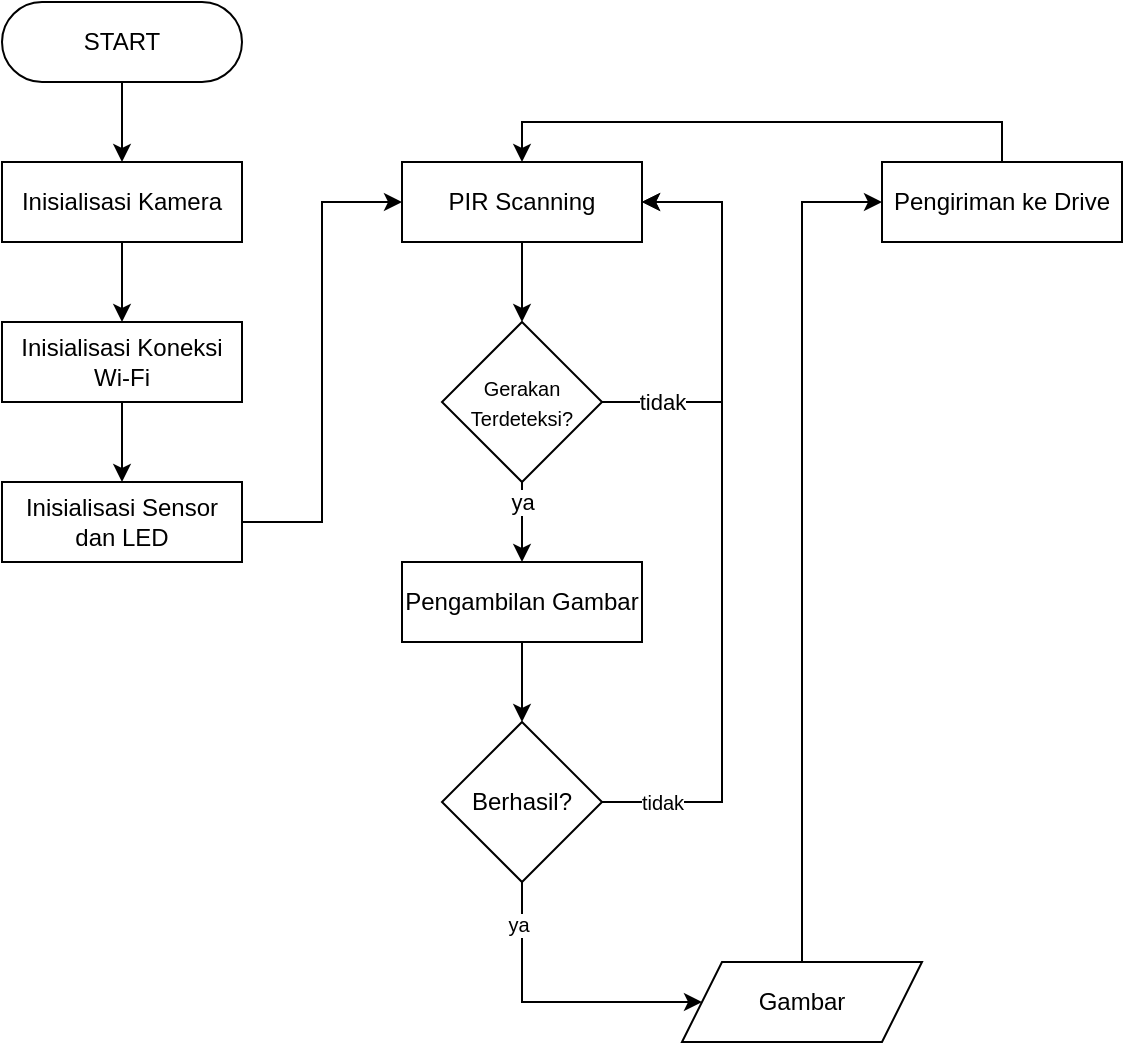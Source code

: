 <mxfile version="20.7.4" type="github">
  <diagram id="C5RBs43oDa-KdzZeNtuy" name="Page-1">
    <mxGraphModel dx="793" dy="450" grid="1" gridSize="10" guides="1" tooltips="1" connect="1" arrows="1" fold="1" page="1" pageScale="1" pageWidth="827" pageHeight="1169" math="0" shadow="0">
      <root>
        <mxCell id="WIyWlLk6GJQsqaUBKTNV-0" />
        <mxCell id="WIyWlLk6GJQsqaUBKTNV-1" parent="WIyWlLk6GJQsqaUBKTNV-0" />
        <mxCell id="om2A2FQE9H7rPmiQ33NH-1" style="edgeStyle=orthogonalEdgeStyle;rounded=0;orthogonalLoop=1;jettySize=auto;html=1;entryX=0.5;entryY=0;entryDx=0;entryDy=0;" edge="1" parent="WIyWlLk6GJQsqaUBKTNV-1" source="WIyWlLk6GJQsqaUBKTNV-3" target="om2A2FQE9H7rPmiQ33NH-0">
          <mxGeometry relative="1" as="geometry" />
        </mxCell>
        <mxCell id="WIyWlLk6GJQsqaUBKTNV-3" value="START" style="rounded=1;whiteSpace=wrap;html=1;fontSize=12;glass=0;strokeWidth=1;shadow=0;arcSize=50;" parent="WIyWlLk6GJQsqaUBKTNV-1" vertex="1">
          <mxGeometry x="160" y="80" width="120" height="40" as="geometry" />
        </mxCell>
        <mxCell id="om2A2FQE9H7rPmiQ33NH-3" style="edgeStyle=orthogonalEdgeStyle;rounded=0;orthogonalLoop=1;jettySize=auto;html=1;entryX=0.5;entryY=0;entryDx=0;entryDy=0;" edge="1" parent="WIyWlLk6GJQsqaUBKTNV-1" source="om2A2FQE9H7rPmiQ33NH-0" target="om2A2FQE9H7rPmiQ33NH-2">
          <mxGeometry relative="1" as="geometry" />
        </mxCell>
        <mxCell id="om2A2FQE9H7rPmiQ33NH-0" value="Inisialisasi Kamera" style="rounded=0;whiteSpace=wrap;html=1;" vertex="1" parent="WIyWlLk6GJQsqaUBKTNV-1">
          <mxGeometry x="160" y="160" width="120" height="40" as="geometry" />
        </mxCell>
        <mxCell id="om2A2FQE9H7rPmiQ33NH-5" style="edgeStyle=orthogonalEdgeStyle;rounded=0;orthogonalLoop=1;jettySize=auto;html=1;entryX=0.5;entryY=0;entryDx=0;entryDy=0;" edge="1" parent="WIyWlLk6GJQsqaUBKTNV-1" source="om2A2FQE9H7rPmiQ33NH-2" target="om2A2FQE9H7rPmiQ33NH-4">
          <mxGeometry relative="1" as="geometry" />
        </mxCell>
        <mxCell id="om2A2FQE9H7rPmiQ33NH-2" value="Inisialisasi Koneksi Wi-Fi" style="rounded=0;whiteSpace=wrap;html=1;" vertex="1" parent="WIyWlLk6GJQsqaUBKTNV-1">
          <mxGeometry x="160" y="240" width="120" height="40" as="geometry" />
        </mxCell>
        <mxCell id="om2A2FQE9H7rPmiQ33NH-8" style="edgeStyle=orthogonalEdgeStyle;rounded=0;orthogonalLoop=1;jettySize=auto;html=1;entryX=0;entryY=0.5;entryDx=0;entryDy=0;" edge="1" parent="WIyWlLk6GJQsqaUBKTNV-1" source="om2A2FQE9H7rPmiQ33NH-4" target="om2A2FQE9H7rPmiQ33NH-7">
          <mxGeometry relative="1" as="geometry" />
        </mxCell>
        <mxCell id="om2A2FQE9H7rPmiQ33NH-4" value="Inisialisasi Sensor dan LED" style="rounded=0;whiteSpace=wrap;html=1;" vertex="1" parent="WIyWlLk6GJQsqaUBKTNV-1">
          <mxGeometry x="160" y="320" width="120" height="40" as="geometry" />
        </mxCell>
        <mxCell id="om2A2FQE9H7rPmiQ33NH-10" style="edgeStyle=orthogonalEdgeStyle;rounded=0;orthogonalLoop=1;jettySize=auto;html=1;entryX=0.5;entryY=0;entryDx=0;entryDy=0;" edge="1" parent="WIyWlLk6GJQsqaUBKTNV-1" source="om2A2FQE9H7rPmiQ33NH-7" target="om2A2FQE9H7rPmiQ33NH-9">
          <mxGeometry relative="1" as="geometry" />
        </mxCell>
        <mxCell id="om2A2FQE9H7rPmiQ33NH-7" value="PIR Scanning" style="rounded=0;whiteSpace=wrap;html=1;" vertex="1" parent="WIyWlLk6GJQsqaUBKTNV-1">
          <mxGeometry x="360" y="160" width="120" height="40" as="geometry" />
        </mxCell>
        <mxCell id="om2A2FQE9H7rPmiQ33NH-11" style="edgeStyle=orthogonalEdgeStyle;rounded=0;orthogonalLoop=1;jettySize=auto;html=1;entryX=1;entryY=0.5;entryDx=0;entryDy=0;" edge="1" parent="WIyWlLk6GJQsqaUBKTNV-1" source="om2A2FQE9H7rPmiQ33NH-9" target="om2A2FQE9H7rPmiQ33NH-7">
          <mxGeometry relative="1" as="geometry">
            <Array as="points">
              <mxPoint x="520" y="280" />
              <mxPoint x="520" y="180" />
            </Array>
          </mxGeometry>
        </mxCell>
        <mxCell id="om2A2FQE9H7rPmiQ33NH-12" value="tidak" style="edgeLabel;html=1;align=center;verticalAlign=middle;resizable=0;points=[];" vertex="1" connectable="0" parent="om2A2FQE9H7rPmiQ33NH-11">
          <mxGeometry x="0.018" y="-2" relative="1" as="geometry">
            <mxPoint x="-32" y="42" as="offset" />
          </mxGeometry>
        </mxCell>
        <mxCell id="om2A2FQE9H7rPmiQ33NH-15" value="ya" style="edgeStyle=orthogonalEdgeStyle;rounded=0;orthogonalLoop=1;jettySize=auto;html=1;entryX=0.5;entryY=0;entryDx=0;entryDy=0;" edge="1" parent="WIyWlLk6GJQsqaUBKTNV-1" source="om2A2FQE9H7rPmiQ33NH-9" target="om2A2FQE9H7rPmiQ33NH-14">
          <mxGeometry x="-0.5" relative="1" as="geometry">
            <mxPoint as="offset" />
          </mxGeometry>
        </mxCell>
        <mxCell id="om2A2FQE9H7rPmiQ33NH-9" value="&lt;font style=&quot;font-size: 10px;&quot;&gt;Gerakan Terdeteksi?&lt;/font&gt;" style="rhombus;whiteSpace=wrap;html=1;" vertex="1" parent="WIyWlLk6GJQsqaUBKTNV-1">
          <mxGeometry x="380" y="240" width="80" height="80" as="geometry" />
        </mxCell>
        <mxCell id="om2A2FQE9H7rPmiQ33NH-25" style="edgeStyle=orthogonalEdgeStyle;rounded=0;orthogonalLoop=1;jettySize=auto;html=1;entryX=0.5;entryY=0;entryDx=0;entryDy=0;" edge="1" parent="WIyWlLk6GJQsqaUBKTNV-1" source="om2A2FQE9H7rPmiQ33NH-14" target="om2A2FQE9H7rPmiQ33NH-24">
          <mxGeometry relative="1" as="geometry" />
        </mxCell>
        <mxCell id="om2A2FQE9H7rPmiQ33NH-14" value="Pengambilan Gambar" style="rounded=0;whiteSpace=wrap;html=1;" vertex="1" parent="WIyWlLk6GJQsqaUBKTNV-1">
          <mxGeometry x="360" y="360" width="120" height="40" as="geometry" />
        </mxCell>
        <mxCell id="om2A2FQE9H7rPmiQ33NH-22" style="edgeStyle=orthogonalEdgeStyle;rounded=0;orthogonalLoop=1;jettySize=auto;html=1;entryX=0;entryY=0.5;entryDx=0;entryDy=0;" edge="1" parent="WIyWlLk6GJQsqaUBKTNV-1" source="om2A2FQE9H7rPmiQ33NH-16" target="om2A2FQE9H7rPmiQ33NH-20">
          <mxGeometry relative="1" as="geometry">
            <Array as="points">
              <mxPoint x="560" y="460" />
              <mxPoint x="560" y="180" />
            </Array>
          </mxGeometry>
        </mxCell>
        <mxCell id="om2A2FQE9H7rPmiQ33NH-16" value="Gambar" style="shape=parallelogram;perimeter=parallelogramPerimeter;whiteSpace=wrap;html=1;fixedSize=1;" vertex="1" parent="WIyWlLk6GJQsqaUBKTNV-1">
          <mxGeometry x="500" y="560" width="120" height="40" as="geometry" />
        </mxCell>
        <mxCell id="om2A2FQE9H7rPmiQ33NH-23" style="edgeStyle=orthogonalEdgeStyle;rounded=0;orthogonalLoop=1;jettySize=auto;html=1;entryX=0.5;entryY=0;entryDx=0;entryDy=0;" edge="1" parent="WIyWlLk6GJQsqaUBKTNV-1" source="om2A2FQE9H7rPmiQ33NH-20" target="om2A2FQE9H7rPmiQ33NH-7">
          <mxGeometry relative="1" as="geometry">
            <Array as="points">
              <mxPoint x="660" y="140" />
              <mxPoint x="420" y="140" />
            </Array>
          </mxGeometry>
        </mxCell>
        <mxCell id="om2A2FQE9H7rPmiQ33NH-20" value="Pengiriman ke Drive" style="rounded=0;whiteSpace=wrap;html=1;" vertex="1" parent="WIyWlLk6GJQsqaUBKTNV-1">
          <mxGeometry x="600" y="160" width="120" height="40" as="geometry" />
        </mxCell>
        <mxCell id="om2A2FQE9H7rPmiQ33NH-26" value="tidak" style="edgeStyle=orthogonalEdgeStyle;rounded=0;orthogonalLoop=1;jettySize=auto;html=1;fontSize=10;" edge="1" parent="WIyWlLk6GJQsqaUBKTNV-1" source="om2A2FQE9H7rPmiQ33NH-24">
          <mxGeometry x="-0.85" relative="1" as="geometry">
            <mxPoint x="480" y="180" as="targetPoint" />
            <Array as="points">
              <mxPoint x="520" y="480" />
              <mxPoint x="520" y="180" />
            </Array>
            <mxPoint as="offset" />
          </mxGeometry>
        </mxCell>
        <mxCell id="om2A2FQE9H7rPmiQ33NH-27" style="edgeStyle=orthogonalEdgeStyle;rounded=0;orthogonalLoop=1;jettySize=auto;html=1;entryX=0;entryY=0.5;entryDx=0;entryDy=0;fontSize=10;" edge="1" parent="WIyWlLk6GJQsqaUBKTNV-1" source="om2A2FQE9H7rPmiQ33NH-24" target="om2A2FQE9H7rPmiQ33NH-16">
          <mxGeometry relative="1" as="geometry">
            <Array as="points">
              <mxPoint x="420" y="580" />
            </Array>
          </mxGeometry>
        </mxCell>
        <mxCell id="om2A2FQE9H7rPmiQ33NH-28" value="ya" style="edgeLabel;html=1;align=center;verticalAlign=middle;resizable=0;points=[];fontSize=10;" vertex="1" connectable="0" parent="om2A2FQE9H7rPmiQ33NH-27">
          <mxGeometry x="-0.729" y="-2" relative="1" as="geometry">
            <mxPoint as="offset" />
          </mxGeometry>
        </mxCell>
        <mxCell id="om2A2FQE9H7rPmiQ33NH-24" value="Berhasil?" style="rhombus;whiteSpace=wrap;html=1;" vertex="1" parent="WIyWlLk6GJQsqaUBKTNV-1">
          <mxGeometry x="380" y="440" width="80" height="80" as="geometry" />
        </mxCell>
      </root>
    </mxGraphModel>
  </diagram>
</mxfile>
